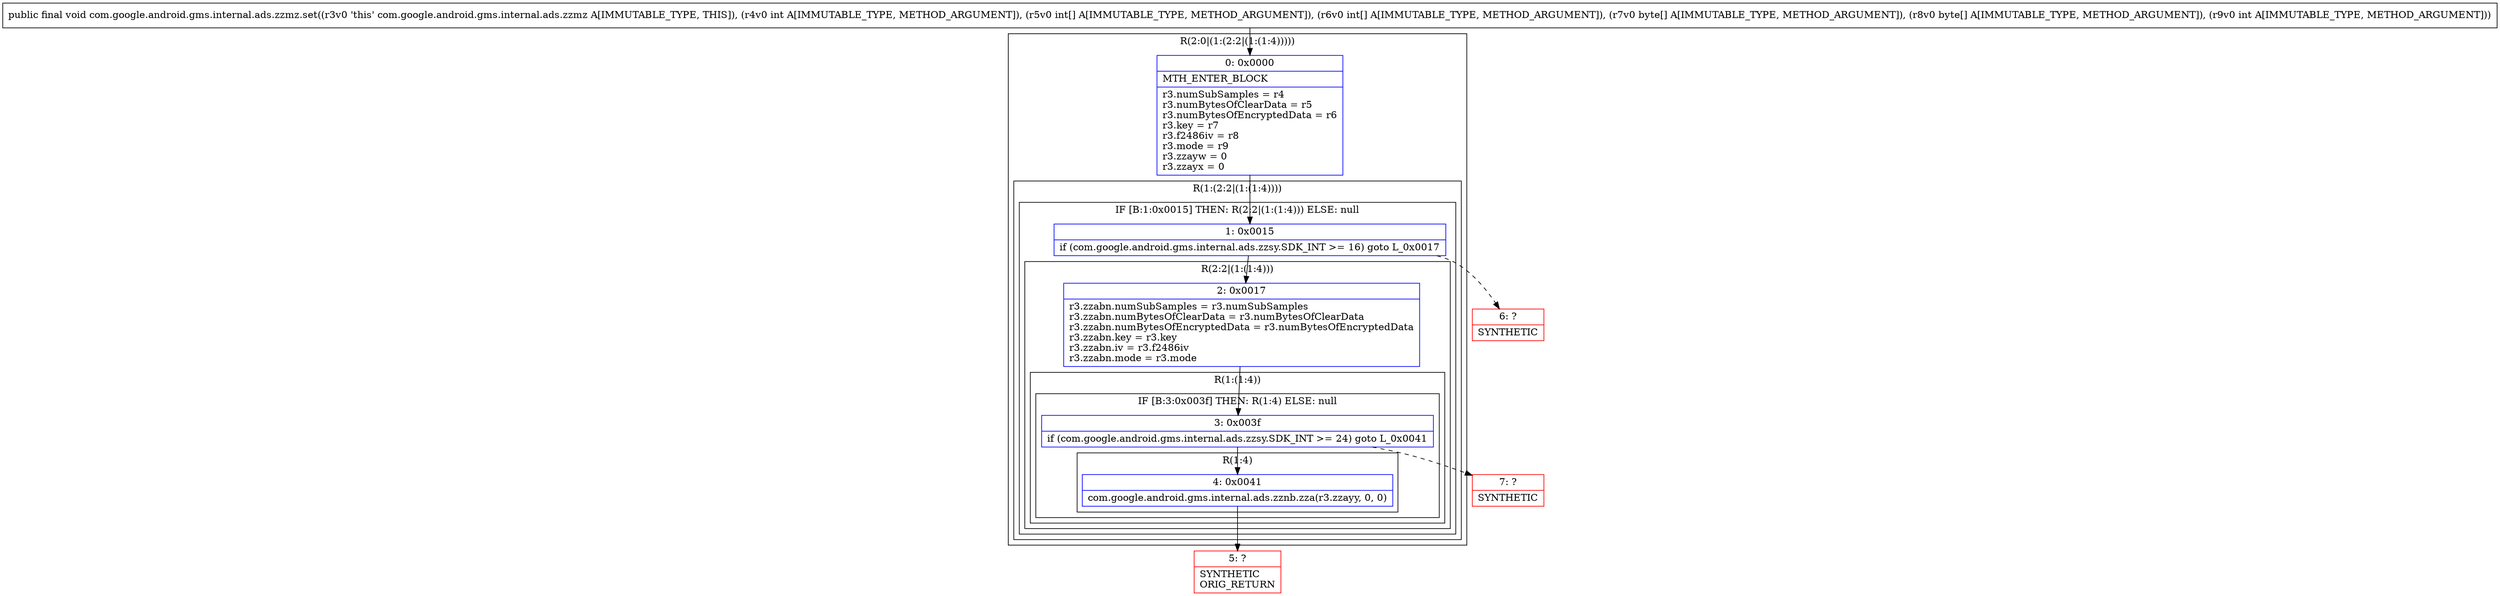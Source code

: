 digraph "CFG forcom.google.android.gms.internal.ads.zzmz.set(I[I[I[B[BI)V" {
subgraph cluster_Region_631757005 {
label = "R(2:0|(1:(2:2|(1:(1:4)))))";
node [shape=record,color=blue];
Node_0 [shape=record,label="{0\:\ 0x0000|MTH_ENTER_BLOCK\l|r3.numSubSamples = r4\lr3.numBytesOfClearData = r5\lr3.numBytesOfEncryptedData = r6\lr3.key = r7\lr3.f2486iv = r8\lr3.mode = r9\lr3.zzayw = 0\lr3.zzayx = 0\l}"];
subgraph cluster_Region_977059420 {
label = "R(1:(2:2|(1:(1:4))))";
node [shape=record,color=blue];
subgraph cluster_IfRegion_361791567 {
label = "IF [B:1:0x0015] THEN: R(2:2|(1:(1:4))) ELSE: null";
node [shape=record,color=blue];
Node_1 [shape=record,label="{1\:\ 0x0015|if (com.google.android.gms.internal.ads.zzsy.SDK_INT \>= 16) goto L_0x0017\l}"];
subgraph cluster_Region_874057406 {
label = "R(2:2|(1:(1:4)))";
node [shape=record,color=blue];
Node_2 [shape=record,label="{2\:\ 0x0017|r3.zzabn.numSubSamples = r3.numSubSamples\lr3.zzabn.numBytesOfClearData = r3.numBytesOfClearData\lr3.zzabn.numBytesOfEncryptedData = r3.numBytesOfEncryptedData\lr3.zzabn.key = r3.key\lr3.zzabn.iv = r3.f2486iv\lr3.zzabn.mode = r3.mode\l}"];
subgraph cluster_Region_795072832 {
label = "R(1:(1:4))";
node [shape=record,color=blue];
subgraph cluster_IfRegion_1894927534 {
label = "IF [B:3:0x003f] THEN: R(1:4) ELSE: null";
node [shape=record,color=blue];
Node_3 [shape=record,label="{3\:\ 0x003f|if (com.google.android.gms.internal.ads.zzsy.SDK_INT \>= 24) goto L_0x0041\l}"];
subgraph cluster_Region_1634805767 {
label = "R(1:4)";
node [shape=record,color=blue];
Node_4 [shape=record,label="{4\:\ 0x0041|com.google.android.gms.internal.ads.zznb.zza(r3.zzayy, 0, 0)\l}"];
}
}
}
}
}
}
}
Node_5 [shape=record,color=red,label="{5\:\ ?|SYNTHETIC\lORIG_RETURN\l}"];
Node_6 [shape=record,color=red,label="{6\:\ ?|SYNTHETIC\l}"];
Node_7 [shape=record,color=red,label="{7\:\ ?|SYNTHETIC\l}"];
MethodNode[shape=record,label="{public final void com.google.android.gms.internal.ads.zzmz.set((r3v0 'this' com.google.android.gms.internal.ads.zzmz A[IMMUTABLE_TYPE, THIS]), (r4v0 int A[IMMUTABLE_TYPE, METHOD_ARGUMENT]), (r5v0 int[] A[IMMUTABLE_TYPE, METHOD_ARGUMENT]), (r6v0 int[] A[IMMUTABLE_TYPE, METHOD_ARGUMENT]), (r7v0 byte[] A[IMMUTABLE_TYPE, METHOD_ARGUMENT]), (r8v0 byte[] A[IMMUTABLE_TYPE, METHOD_ARGUMENT]), (r9v0 int A[IMMUTABLE_TYPE, METHOD_ARGUMENT])) }"];
MethodNode -> Node_0;
Node_0 -> Node_1;
Node_1 -> Node_2;
Node_1 -> Node_6[style=dashed];
Node_2 -> Node_3;
Node_3 -> Node_4;
Node_3 -> Node_7[style=dashed];
Node_4 -> Node_5;
}

